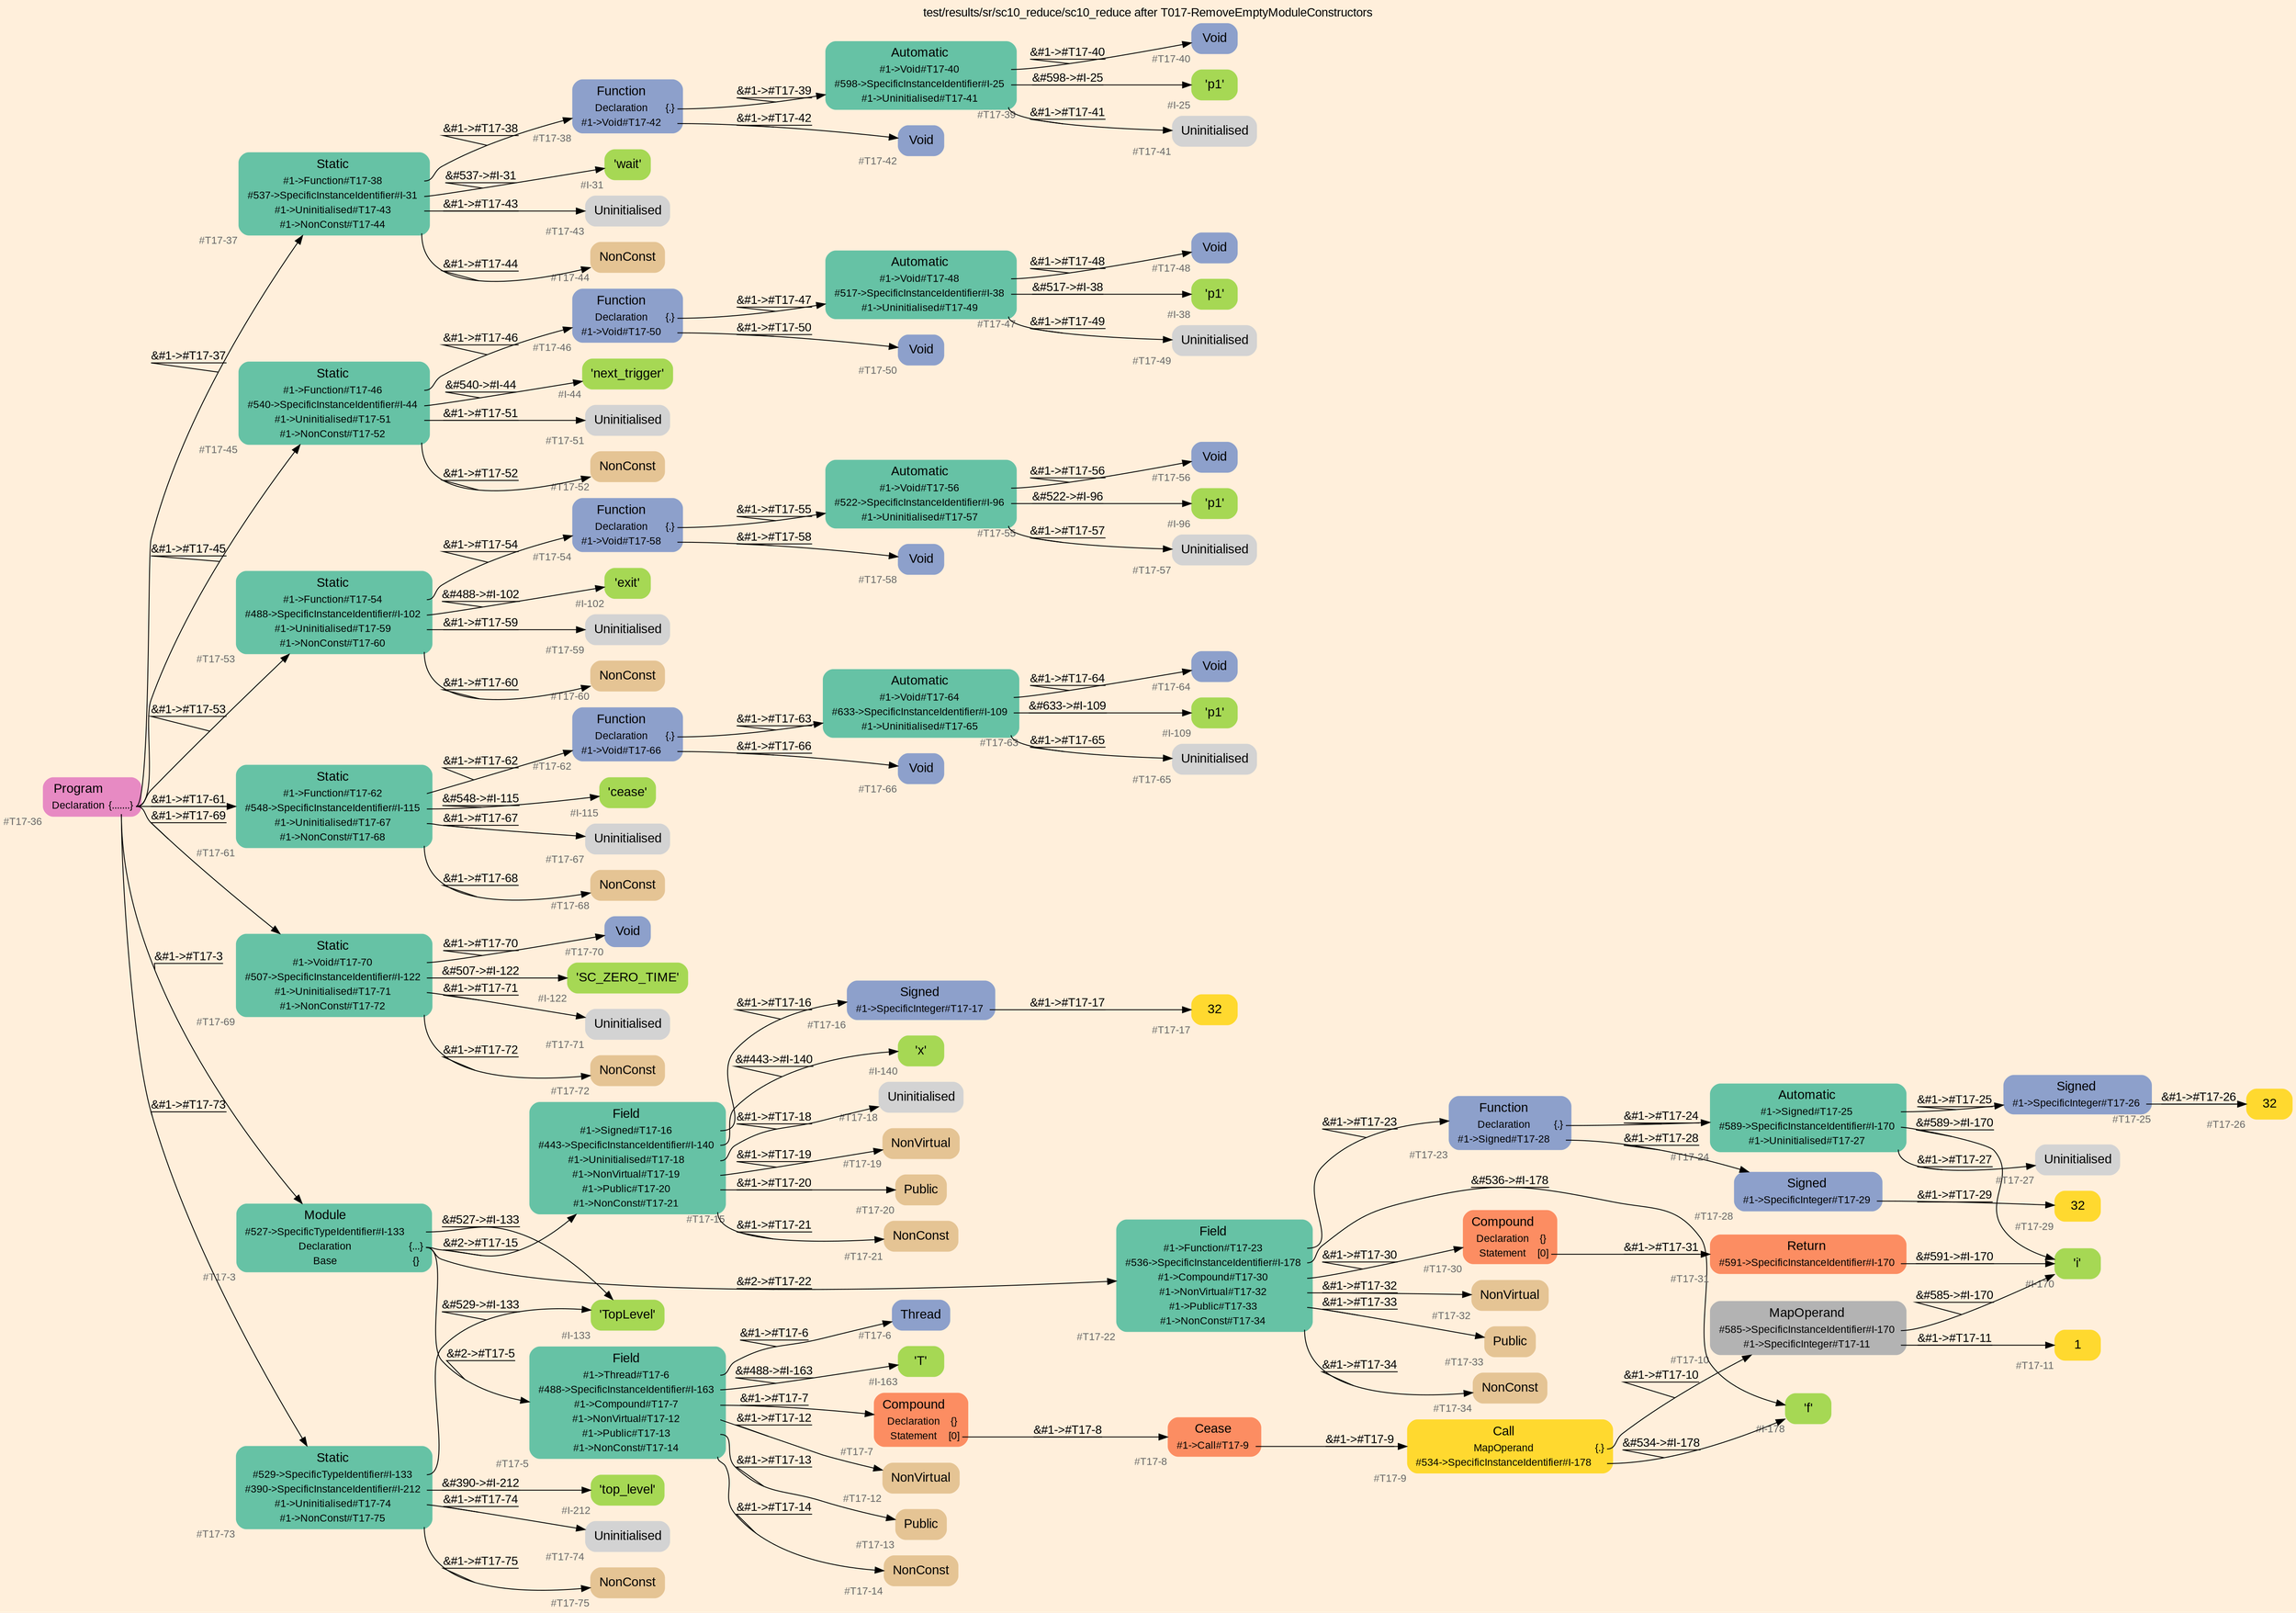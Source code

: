 digraph "test/results/sr/sc10_reduce/sc10_reduce after T017-RemoveEmptyModuleConstructors" {
label = "test/results/sr/sc10_reduce/sc10_reduce after T017-RemoveEmptyModuleConstructors"
labelloc = t
graph [
    rankdir = "LR"
    ranksep = 0.3
    bgcolor = antiquewhite1
    color = black
    fontcolor = black
    fontname = "Arial"
];
node [
    fontname = "Arial"
];
edge [
    fontname = "Arial"
];

// -------------------- node figure --------------------
// -------- block #T17-36 ----------
"#T17-36" [
    fillcolor = "/set28/4"
    xlabel = "#T17-36"
    fontsize = "12"
    fontcolor = grey40
    shape = "plaintext"
    label = <<TABLE BORDER="0" CELLBORDER="0" CELLSPACING="0">
     <TR><TD><FONT COLOR="black" POINT-SIZE="15">Program</FONT></TD></TR>
     <TR><TD><FONT COLOR="black" POINT-SIZE="12">Declaration</FONT></TD><TD PORT="port0"><FONT COLOR="black" POINT-SIZE="12">{.......}</FONT></TD></TR>
    </TABLE>>
    style = "rounded,filled"
];

// -------- block #T17-37 ----------
"#T17-37" [
    fillcolor = "/set28/1"
    xlabel = "#T17-37"
    fontsize = "12"
    fontcolor = grey40
    shape = "plaintext"
    label = <<TABLE BORDER="0" CELLBORDER="0" CELLSPACING="0">
     <TR><TD><FONT COLOR="black" POINT-SIZE="15">Static</FONT></TD></TR>
     <TR><TD><FONT COLOR="black" POINT-SIZE="12">#1-&gt;Function#T17-38</FONT></TD><TD PORT="port0"></TD></TR>
     <TR><TD><FONT COLOR="black" POINT-SIZE="12">#537-&gt;SpecificInstanceIdentifier#I-31</FONT></TD><TD PORT="port1"></TD></TR>
     <TR><TD><FONT COLOR="black" POINT-SIZE="12">#1-&gt;Uninitialised#T17-43</FONT></TD><TD PORT="port2"></TD></TR>
     <TR><TD><FONT COLOR="black" POINT-SIZE="12">#1-&gt;NonConst#T17-44</FONT></TD><TD PORT="port3"></TD></TR>
    </TABLE>>
    style = "rounded,filled"
];

// -------- block #T17-38 ----------
"#T17-38" [
    fillcolor = "/set28/3"
    xlabel = "#T17-38"
    fontsize = "12"
    fontcolor = grey40
    shape = "plaintext"
    label = <<TABLE BORDER="0" CELLBORDER="0" CELLSPACING="0">
     <TR><TD><FONT COLOR="black" POINT-SIZE="15">Function</FONT></TD></TR>
     <TR><TD><FONT COLOR="black" POINT-SIZE="12">Declaration</FONT></TD><TD PORT="port0"><FONT COLOR="black" POINT-SIZE="12">{.}</FONT></TD></TR>
     <TR><TD><FONT COLOR="black" POINT-SIZE="12">#1-&gt;Void#T17-42</FONT></TD><TD PORT="port1"></TD></TR>
    </TABLE>>
    style = "rounded,filled"
];

// -------- block #T17-39 ----------
"#T17-39" [
    fillcolor = "/set28/1"
    xlabel = "#T17-39"
    fontsize = "12"
    fontcolor = grey40
    shape = "plaintext"
    label = <<TABLE BORDER="0" CELLBORDER="0" CELLSPACING="0">
     <TR><TD><FONT COLOR="black" POINT-SIZE="15">Automatic</FONT></TD></TR>
     <TR><TD><FONT COLOR="black" POINT-SIZE="12">#1-&gt;Void#T17-40</FONT></TD><TD PORT="port0"></TD></TR>
     <TR><TD><FONT COLOR="black" POINT-SIZE="12">#598-&gt;SpecificInstanceIdentifier#I-25</FONT></TD><TD PORT="port1"></TD></TR>
     <TR><TD><FONT COLOR="black" POINT-SIZE="12">#1-&gt;Uninitialised#T17-41</FONT></TD><TD PORT="port2"></TD></TR>
    </TABLE>>
    style = "rounded,filled"
];

// -------- block #T17-40 ----------
"#T17-40" [
    fillcolor = "/set28/3"
    xlabel = "#T17-40"
    fontsize = "12"
    fontcolor = grey40
    shape = "plaintext"
    label = <<TABLE BORDER="0" CELLBORDER="0" CELLSPACING="0">
     <TR><TD><FONT COLOR="black" POINT-SIZE="15">Void</FONT></TD></TR>
    </TABLE>>
    style = "rounded,filled"
];

// -------- block #I-25 ----------
"#I-25" [
    fillcolor = "/set28/5"
    xlabel = "#I-25"
    fontsize = "12"
    fontcolor = grey40
    shape = "plaintext"
    label = <<TABLE BORDER="0" CELLBORDER="0" CELLSPACING="0">
     <TR><TD><FONT COLOR="black" POINT-SIZE="15">'p1'</FONT></TD></TR>
    </TABLE>>
    style = "rounded,filled"
];

// -------- block #T17-41 ----------
"#T17-41" [
    xlabel = "#T17-41"
    fontsize = "12"
    fontcolor = grey40
    shape = "plaintext"
    label = <<TABLE BORDER="0" CELLBORDER="0" CELLSPACING="0">
     <TR><TD><FONT COLOR="black" POINT-SIZE="15">Uninitialised</FONT></TD></TR>
    </TABLE>>
    style = "rounded,filled"
];

// -------- block #T17-42 ----------
"#T17-42" [
    fillcolor = "/set28/3"
    xlabel = "#T17-42"
    fontsize = "12"
    fontcolor = grey40
    shape = "plaintext"
    label = <<TABLE BORDER="0" CELLBORDER="0" CELLSPACING="0">
     <TR><TD><FONT COLOR="black" POINT-SIZE="15">Void</FONT></TD></TR>
    </TABLE>>
    style = "rounded,filled"
];

// -------- block #I-31 ----------
"#I-31" [
    fillcolor = "/set28/5"
    xlabel = "#I-31"
    fontsize = "12"
    fontcolor = grey40
    shape = "plaintext"
    label = <<TABLE BORDER="0" CELLBORDER="0" CELLSPACING="0">
     <TR><TD><FONT COLOR="black" POINT-SIZE="15">'wait'</FONT></TD></TR>
    </TABLE>>
    style = "rounded,filled"
];

// -------- block #T17-43 ----------
"#T17-43" [
    xlabel = "#T17-43"
    fontsize = "12"
    fontcolor = grey40
    shape = "plaintext"
    label = <<TABLE BORDER="0" CELLBORDER="0" CELLSPACING="0">
     <TR><TD><FONT COLOR="black" POINT-SIZE="15">Uninitialised</FONT></TD></TR>
    </TABLE>>
    style = "rounded,filled"
];

// -------- block #T17-44 ----------
"#T17-44" [
    fillcolor = "/set28/7"
    xlabel = "#T17-44"
    fontsize = "12"
    fontcolor = grey40
    shape = "plaintext"
    label = <<TABLE BORDER="0" CELLBORDER="0" CELLSPACING="0">
     <TR><TD><FONT COLOR="black" POINT-SIZE="15">NonConst</FONT></TD></TR>
    </TABLE>>
    style = "rounded,filled"
];

// -------- block #T17-45 ----------
"#T17-45" [
    fillcolor = "/set28/1"
    xlabel = "#T17-45"
    fontsize = "12"
    fontcolor = grey40
    shape = "plaintext"
    label = <<TABLE BORDER="0" CELLBORDER="0" CELLSPACING="0">
     <TR><TD><FONT COLOR="black" POINT-SIZE="15">Static</FONT></TD></TR>
     <TR><TD><FONT COLOR="black" POINT-SIZE="12">#1-&gt;Function#T17-46</FONT></TD><TD PORT="port0"></TD></TR>
     <TR><TD><FONT COLOR="black" POINT-SIZE="12">#540-&gt;SpecificInstanceIdentifier#I-44</FONT></TD><TD PORT="port1"></TD></TR>
     <TR><TD><FONT COLOR="black" POINT-SIZE="12">#1-&gt;Uninitialised#T17-51</FONT></TD><TD PORT="port2"></TD></TR>
     <TR><TD><FONT COLOR="black" POINT-SIZE="12">#1-&gt;NonConst#T17-52</FONT></TD><TD PORT="port3"></TD></TR>
    </TABLE>>
    style = "rounded,filled"
];

// -------- block #T17-46 ----------
"#T17-46" [
    fillcolor = "/set28/3"
    xlabel = "#T17-46"
    fontsize = "12"
    fontcolor = grey40
    shape = "plaintext"
    label = <<TABLE BORDER="0" CELLBORDER="0" CELLSPACING="0">
     <TR><TD><FONT COLOR="black" POINT-SIZE="15">Function</FONT></TD></TR>
     <TR><TD><FONT COLOR="black" POINT-SIZE="12">Declaration</FONT></TD><TD PORT="port0"><FONT COLOR="black" POINT-SIZE="12">{.}</FONT></TD></TR>
     <TR><TD><FONT COLOR="black" POINT-SIZE="12">#1-&gt;Void#T17-50</FONT></TD><TD PORT="port1"></TD></TR>
    </TABLE>>
    style = "rounded,filled"
];

// -------- block #T17-47 ----------
"#T17-47" [
    fillcolor = "/set28/1"
    xlabel = "#T17-47"
    fontsize = "12"
    fontcolor = grey40
    shape = "plaintext"
    label = <<TABLE BORDER="0" CELLBORDER="0" CELLSPACING="0">
     <TR><TD><FONT COLOR="black" POINT-SIZE="15">Automatic</FONT></TD></TR>
     <TR><TD><FONT COLOR="black" POINT-SIZE="12">#1-&gt;Void#T17-48</FONT></TD><TD PORT="port0"></TD></TR>
     <TR><TD><FONT COLOR="black" POINT-SIZE="12">#517-&gt;SpecificInstanceIdentifier#I-38</FONT></TD><TD PORT="port1"></TD></TR>
     <TR><TD><FONT COLOR="black" POINT-SIZE="12">#1-&gt;Uninitialised#T17-49</FONT></TD><TD PORT="port2"></TD></TR>
    </TABLE>>
    style = "rounded,filled"
];

// -------- block #T17-48 ----------
"#T17-48" [
    fillcolor = "/set28/3"
    xlabel = "#T17-48"
    fontsize = "12"
    fontcolor = grey40
    shape = "plaintext"
    label = <<TABLE BORDER="0" CELLBORDER="0" CELLSPACING="0">
     <TR><TD><FONT COLOR="black" POINT-SIZE="15">Void</FONT></TD></TR>
    </TABLE>>
    style = "rounded,filled"
];

// -------- block #I-38 ----------
"#I-38" [
    fillcolor = "/set28/5"
    xlabel = "#I-38"
    fontsize = "12"
    fontcolor = grey40
    shape = "plaintext"
    label = <<TABLE BORDER="0" CELLBORDER="0" CELLSPACING="0">
     <TR><TD><FONT COLOR="black" POINT-SIZE="15">'p1'</FONT></TD></TR>
    </TABLE>>
    style = "rounded,filled"
];

// -------- block #T17-49 ----------
"#T17-49" [
    xlabel = "#T17-49"
    fontsize = "12"
    fontcolor = grey40
    shape = "plaintext"
    label = <<TABLE BORDER="0" CELLBORDER="0" CELLSPACING="0">
     <TR><TD><FONT COLOR="black" POINT-SIZE="15">Uninitialised</FONT></TD></TR>
    </TABLE>>
    style = "rounded,filled"
];

// -------- block #T17-50 ----------
"#T17-50" [
    fillcolor = "/set28/3"
    xlabel = "#T17-50"
    fontsize = "12"
    fontcolor = grey40
    shape = "plaintext"
    label = <<TABLE BORDER="0" CELLBORDER="0" CELLSPACING="0">
     <TR><TD><FONT COLOR="black" POINT-SIZE="15">Void</FONT></TD></TR>
    </TABLE>>
    style = "rounded,filled"
];

// -------- block #I-44 ----------
"#I-44" [
    fillcolor = "/set28/5"
    xlabel = "#I-44"
    fontsize = "12"
    fontcolor = grey40
    shape = "plaintext"
    label = <<TABLE BORDER="0" CELLBORDER="0" CELLSPACING="0">
     <TR><TD><FONT COLOR="black" POINT-SIZE="15">'next_trigger'</FONT></TD></TR>
    </TABLE>>
    style = "rounded,filled"
];

// -------- block #T17-51 ----------
"#T17-51" [
    xlabel = "#T17-51"
    fontsize = "12"
    fontcolor = grey40
    shape = "plaintext"
    label = <<TABLE BORDER="0" CELLBORDER="0" CELLSPACING="0">
     <TR><TD><FONT COLOR="black" POINT-SIZE="15">Uninitialised</FONT></TD></TR>
    </TABLE>>
    style = "rounded,filled"
];

// -------- block #T17-52 ----------
"#T17-52" [
    fillcolor = "/set28/7"
    xlabel = "#T17-52"
    fontsize = "12"
    fontcolor = grey40
    shape = "plaintext"
    label = <<TABLE BORDER="0" CELLBORDER="0" CELLSPACING="0">
     <TR><TD><FONT COLOR="black" POINT-SIZE="15">NonConst</FONT></TD></TR>
    </TABLE>>
    style = "rounded,filled"
];

// -------- block #T17-53 ----------
"#T17-53" [
    fillcolor = "/set28/1"
    xlabel = "#T17-53"
    fontsize = "12"
    fontcolor = grey40
    shape = "plaintext"
    label = <<TABLE BORDER="0" CELLBORDER="0" CELLSPACING="0">
     <TR><TD><FONT COLOR="black" POINT-SIZE="15">Static</FONT></TD></TR>
     <TR><TD><FONT COLOR="black" POINT-SIZE="12">#1-&gt;Function#T17-54</FONT></TD><TD PORT="port0"></TD></TR>
     <TR><TD><FONT COLOR="black" POINT-SIZE="12">#488-&gt;SpecificInstanceIdentifier#I-102</FONT></TD><TD PORT="port1"></TD></TR>
     <TR><TD><FONT COLOR="black" POINT-SIZE="12">#1-&gt;Uninitialised#T17-59</FONT></TD><TD PORT="port2"></TD></TR>
     <TR><TD><FONT COLOR="black" POINT-SIZE="12">#1-&gt;NonConst#T17-60</FONT></TD><TD PORT="port3"></TD></TR>
    </TABLE>>
    style = "rounded,filled"
];

// -------- block #T17-54 ----------
"#T17-54" [
    fillcolor = "/set28/3"
    xlabel = "#T17-54"
    fontsize = "12"
    fontcolor = grey40
    shape = "plaintext"
    label = <<TABLE BORDER="0" CELLBORDER="0" CELLSPACING="0">
     <TR><TD><FONT COLOR="black" POINT-SIZE="15">Function</FONT></TD></TR>
     <TR><TD><FONT COLOR="black" POINT-SIZE="12">Declaration</FONT></TD><TD PORT="port0"><FONT COLOR="black" POINT-SIZE="12">{.}</FONT></TD></TR>
     <TR><TD><FONT COLOR="black" POINT-SIZE="12">#1-&gt;Void#T17-58</FONT></TD><TD PORT="port1"></TD></TR>
    </TABLE>>
    style = "rounded,filled"
];

// -------- block #T17-55 ----------
"#T17-55" [
    fillcolor = "/set28/1"
    xlabel = "#T17-55"
    fontsize = "12"
    fontcolor = grey40
    shape = "plaintext"
    label = <<TABLE BORDER="0" CELLBORDER="0" CELLSPACING="0">
     <TR><TD><FONT COLOR="black" POINT-SIZE="15">Automatic</FONT></TD></TR>
     <TR><TD><FONT COLOR="black" POINT-SIZE="12">#1-&gt;Void#T17-56</FONT></TD><TD PORT="port0"></TD></TR>
     <TR><TD><FONT COLOR="black" POINT-SIZE="12">#522-&gt;SpecificInstanceIdentifier#I-96</FONT></TD><TD PORT="port1"></TD></TR>
     <TR><TD><FONT COLOR="black" POINT-SIZE="12">#1-&gt;Uninitialised#T17-57</FONT></TD><TD PORT="port2"></TD></TR>
    </TABLE>>
    style = "rounded,filled"
];

// -------- block #T17-56 ----------
"#T17-56" [
    fillcolor = "/set28/3"
    xlabel = "#T17-56"
    fontsize = "12"
    fontcolor = grey40
    shape = "plaintext"
    label = <<TABLE BORDER="0" CELLBORDER="0" CELLSPACING="0">
     <TR><TD><FONT COLOR="black" POINT-SIZE="15">Void</FONT></TD></TR>
    </TABLE>>
    style = "rounded,filled"
];

// -------- block #I-96 ----------
"#I-96" [
    fillcolor = "/set28/5"
    xlabel = "#I-96"
    fontsize = "12"
    fontcolor = grey40
    shape = "plaintext"
    label = <<TABLE BORDER="0" CELLBORDER="0" CELLSPACING="0">
     <TR><TD><FONT COLOR="black" POINT-SIZE="15">'p1'</FONT></TD></TR>
    </TABLE>>
    style = "rounded,filled"
];

// -------- block #T17-57 ----------
"#T17-57" [
    xlabel = "#T17-57"
    fontsize = "12"
    fontcolor = grey40
    shape = "plaintext"
    label = <<TABLE BORDER="0" CELLBORDER="0" CELLSPACING="0">
     <TR><TD><FONT COLOR="black" POINT-SIZE="15">Uninitialised</FONT></TD></TR>
    </TABLE>>
    style = "rounded,filled"
];

// -------- block #T17-58 ----------
"#T17-58" [
    fillcolor = "/set28/3"
    xlabel = "#T17-58"
    fontsize = "12"
    fontcolor = grey40
    shape = "plaintext"
    label = <<TABLE BORDER="0" CELLBORDER="0" CELLSPACING="0">
     <TR><TD><FONT COLOR="black" POINT-SIZE="15">Void</FONT></TD></TR>
    </TABLE>>
    style = "rounded,filled"
];

// -------- block #I-102 ----------
"#I-102" [
    fillcolor = "/set28/5"
    xlabel = "#I-102"
    fontsize = "12"
    fontcolor = grey40
    shape = "plaintext"
    label = <<TABLE BORDER="0" CELLBORDER="0" CELLSPACING="0">
     <TR><TD><FONT COLOR="black" POINT-SIZE="15">'exit'</FONT></TD></TR>
    </TABLE>>
    style = "rounded,filled"
];

// -------- block #T17-59 ----------
"#T17-59" [
    xlabel = "#T17-59"
    fontsize = "12"
    fontcolor = grey40
    shape = "plaintext"
    label = <<TABLE BORDER="0" CELLBORDER="0" CELLSPACING="0">
     <TR><TD><FONT COLOR="black" POINT-SIZE="15">Uninitialised</FONT></TD></TR>
    </TABLE>>
    style = "rounded,filled"
];

// -------- block #T17-60 ----------
"#T17-60" [
    fillcolor = "/set28/7"
    xlabel = "#T17-60"
    fontsize = "12"
    fontcolor = grey40
    shape = "plaintext"
    label = <<TABLE BORDER="0" CELLBORDER="0" CELLSPACING="0">
     <TR><TD><FONT COLOR="black" POINT-SIZE="15">NonConst</FONT></TD></TR>
    </TABLE>>
    style = "rounded,filled"
];

// -------- block #T17-61 ----------
"#T17-61" [
    fillcolor = "/set28/1"
    xlabel = "#T17-61"
    fontsize = "12"
    fontcolor = grey40
    shape = "plaintext"
    label = <<TABLE BORDER="0" CELLBORDER="0" CELLSPACING="0">
     <TR><TD><FONT COLOR="black" POINT-SIZE="15">Static</FONT></TD></TR>
     <TR><TD><FONT COLOR="black" POINT-SIZE="12">#1-&gt;Function#T17-62</FONT></TD><TD PORT="port0"></TD></TR>
     <TR><TD><FONT COLOR="black" POINT-SIZE="12">#548-&gt;SpecificInstanceIdentifier#I-115</FONT></TD><TD PORT="port1"></TD></TR>
     <TR><TD><FONT COLOR="black" POINT-SIZE="12">#1-&gt;Uninitialised#T17-67</FONT></TD><TD PORT="port2"></TD></TR>
     <TR><TD><FONT COLOR="black" POINT-SIZE="12">#1-&gt;NonConst#T17-68</FONT></TD><TD PORT="port3"></TD></TR>
    </TABLE>>
    style = "rounded,filled"
];

// -------- block #T17-62 ----------
"#T17-62" [
    fillcolor = "/set28/3"
    xlabel = "#T17-62"
    fontsize = "12"
    fontcolor = grey40
    shape = "plaintext"
    label = <<TABLE BORDER="0" CELLBORDER="0" CELLSPACING="0">
     <TR><TD><FONT COLOR="black" POINT-SIZE="15">Function</FONT></TD></TR>
     <TR><TD><FONT COLOR="black" POINT-SIZE="12">Declaration</FONT></TD><TD PORT="port0"><FONT COLOR="black" POINT-SIZE="12">{.}</FONT></TD></TR>
     <TR><TD><FONT COLOR="black" POINT-SIZE="12">#1-&gt;Void#T17-66</FONT></TD><TD PORT="port1"></TD></TR>
    </TABLE>>
    style = "rounded,filled"
];

// -------- block #T17-63 ----------
"#T17-63" [
    fillcolor = "/set28/1"
    xlabel = "#T17-63"
    fontsize = "12"
    fontcolor = grey40
    shape = "plaintext"
    label = <<TABLE BORDER="0" CELLBORDER="0" CELLSPACING="0">
     <TR><TD><FONT COLOR="black" POINT-SIZE="15">Automatic</FONT></TD></TR>
     <TR><TD><FONT COLOR="black" POINT-SIZE="12">#1-&gt;Void#T17-64</FONT></TD><TD PORT="port0"></TD></TR>
     <TR><TD><FONT COLOR="black" POINT-SIZE="12">#633-&gt;SpecificInstanceIdentifier#I-109</FONT></TD><TD PORT="port1"></TD></TR>
     <TR><TD><FONT COLOR="black" POINT-SIZE="12">#1-&gt;Uninitialised#T17-65</FONT></TD><TD PORT="port2"></TD></TR>
    </TABLE>>
    style = "rounded,filled"
];

// -------- block #T17-64 ----------
"#T17-64" [
    fillcolor = "/set28/3"
    xlabel = "#T17-64"
    fontsize = "12"
    fontcolor = grey40
    shape = "plaintext"
    label = <<TABLE BORDER="0" CELLBORDER="0" CELLSPACING="0">
     <TR><TD><FONT COLOR="black" POINT-SIZE="15">Void</FONT></TD></TR>
    </TABLE>>
    style = "rounded,filled"
];

// -------- block #I-109 ----------
"#I-109" [
    fillcolor = "/set28/5"
    xlabel = "#I-109"
    fontsize = "12"
    fontcolor = grey40
    shape = "plaintext"
    label = <<TABLE BORDER="0" CELLBORDER="0" CELLSPACING="0">
     <TR><TD><FONT COLOR="black" POINT-SIZE="15">'p1'</FONT></TD></TR>
    </TABLE>>
    style = "rounded,filled"
];

// -------- block #T17-65 ----------
"#T17-65" [
    xlabel = "#T17-65"
    fontsize = "12"
    fontcolor = grey40
    shape = "plaintext"
    label = <<TABLE BORDER="0" CELLBORDER="0" CELLSPACING="0">
     <TR><TD><FONT COLOR="black" POINT-SIZE="15">Uninitialised</FONT></TD></TR>
    </TABLE>>
    style = "rounded,filled"
];

// -------- block #T17-66 ----------
"#T17-66" [
    fillcolor = "/set28/3"
    xlabel = "#T17-66"
    fontsize = "12"
    fontcolor = grey40
    shape = "plaintext"
    label = <<TABLE BORDER="0" CELLBORDER="0" CELLSPACING="0">
     <TR><TD><FONT COLOR="black" POINT-SIZE="15">Void</FONT></TD></TR>
    </TABLE>>
    style = "rounded,filled"
];

// -------- block #I-115 ----------
"#I-115" [
    fillcolor = "/set28/5"
    xlabel = "#I-115"
    fontsize = "12"
    fontcolor = grey40
    shape = "plaintext"
    label = <<TABLE BORDER="0" CELLBORDER="0" CELLSPACING="0">
     <TR><TD><FONT COLOR="black" POINT-SIZE="15">'cease'</FONT></TD></TR>
    </TABLE>>
    style = "rounded,filled"
];

// -------- block #T17-67 ----------
"#T17-67" [
    xlabel = "#T17-67"
    fontsize = "12"
    fontcolor = grey40
    shape = "plaintext"
    label = <<TABLE BORDER="0" CELLBORDER="0" CELLSPACING="0">
     <TR><TD><FONT COLOR="black" POINT-SIZE="15">Uninitialised</FONT></TD></TR>
    </TABLE>>
    style = "rounded,filled"
];

// -------- block #T17-68 ----------
"#T17-68" [
    fillcolor = "/set28/7"
    xlabel = "#T17-68"
    fontsize = "12"
    fontcolor = grey40
    shape = "plaintext"
    label = <<TABLE BORDER="0" CELLBORDER="0" CELLSPACING="0">
     <TR><TD><FONT COLOR="black" POINT-SIZE="15">NonConst</FONT></TD></TR>
    </TABLE>>
    style = "rounded,filled"
];

// -------- block #T17-69 ----------
"#T17-69" [
    fillcolor = "/set28/1"
    xlabel = "#T17-69"
    fontsize = "12"
    fontcolor = grey40
    shape = "plaintext"
    label = <<TABLE BORDER="0" CELLBORDER="0" CELLSPACING="0">
     <TR><TD><FONT COLOR="black" POINT-SIZE="15">Static</FONT></TD></TR>
     <TR><TD><FONT COLOR="black" POINT-SIZE="12">#1-&gt;Void#T17-70</FONT></TD><TD PORT="port0"></TD></TR>
     <TR><TD><FONT COLOR="black" POINT-SIZE="12">#507-&gt;SpecificInstanceIdentifier#I-122</FONT></TD><TD PORT="port1"></TD></TR>
     <TR><TD><FONT COLOR="black" POINT-SIZE="12">#1-&gt;Uninitialised#T17-71</FONT></TD><TD PORT="port2"></TD></TR>
     <TR><TD><FONT COLOR="black" POINT-SIZE="12">#1-&gt;NonConst#T17-72</FONT></TD><TD PORT="port3"></TD></TR>
    </TABLE>>
    style = "rounded,filled"
];

// -------- block #T17-70 ----------
"#T17-70" [
    fillcolor = "/set28/3"
    xlabel = "#T17-70"
    fontsize = "12"
    fontcolor = grey40
    shape = "plaintext"
    label = <<TABLE BORDER="0" CELLBORDER="0" CELLSPACING="0">
     <TR><TD><FONT COLOR="black" POINT-SIZE="15">Void</FONT></TD></TR>
    </TABLE>>
    style = "rounded,filled"
];

// -------- block #I-122 ----------
"#I-122" [
    fillcolor = "/set28/5"
    xlabel = "#I-122"
    fontsize = "12"
    fontcolor = grey40
    shape = "plaintext"
    label = <<TABLE BORDER="0" CELLBORDER="0" CELLSPACING="0">
     <TR><TD><FONT COLOR="black" POINT-SIZE="15">'SC_ZERO_TIME'</FONT></TD></TR>
    </TABLE>>
    style = "rounded,filled"
];

// -------- block #T17-71 ----------
"#T17-71" [
    xlabel = "#T17-71"
    fontsize = "12"
    fontcolor = grey40
    shape = "plaintext"
    label = <<TABLE BORDER="0" CELLBORDER="0" CELLSPACING="0">
     <TR><TD><FONT COLOR="black" POINT-SIZE="15">Uninitialised</FONT></TD></TR>
    </TABLE>>
    style = "rounded,filled"
];

// -------- block #T17-72 ----------
"#T17-72" [
    fillcolor = "/set28/7"
    xlabel = "#T17-72"
    fontsize = "12"
    fontcolor = grey40
    shape = "plaintext"
    label = <<TABLE BORDER="0" CELLBORDER="0" CELLSPACING="0">
     <TR><TD><FONT COLOR="black" POINT-SIZE="15">NonConst</FONT></TD></TR>
    </TABLE>>
    style = "rounded,filled"
];

// -------- block #T17-3 ----------
"#T17-3" [
    fillcolor = "/set28/1"
    xlabel = "#T17-3"
    fontsize = "12"
    fontcolor = grey40
    shape = "plaintext"
    label = <<TABLE BORDER="0" CELLBORDER="0" CELLSPACING="0">
     <TR><TD><FONT COLOR="black" POINT-SIZE="15">Module</FONT></TD></TR>
     <TR><TD><FONT COLOR="black" POINT-SIZE="12">#527-&gt;SpecificTypeIdentifier#I-133</FONT></TD><TD PORT="port0"></TD></TR>
     <TR><TD><FONT COLOR="black" POINT-SIZE="12">Declaration</FONT></TD><TD PORT="port1"><FONT COLOR="black" POINT-SIZE="12">{...}</FONT></TD></TR>
     <TR><TD><FONT COLOR="black" POINT-SIZE="12">Base</FONT></TD><TD PORT="port2"><FONT COLOR="black" POINT-SIZE="12">{}</FONT></TD></TR>
    </TABLE>>
    style = "rounded,filled"
];

// -------- block #I-133 ----------
"#I-133" [
    fillcolor = "/set28/5"
    xlabel = "#I-133"
    fontsize = "12"
    fontcolor = grey40
    shape = "plaintext"
    label = <<TABLE BORDER="0" CELLBORDER="0" CELLSPACING="0">
     <TR><TD><FONT COLOR="black" POINT-SIZE="15">'TopLevel'</FONT></TD></TR>
    </TABLE>>
    style = "rounded,filled"
];

// -------- block #T17-5 ----------
"#T17-5" [
    fillcolor = "/set28/1"
    xlabel = "#T17-5"
    fontsize = "12"
    fontcolor = grey40
    shape = "plaintext"
    label = <<TABLE BORDER="0" CELLBORDER="0" CELLSPACING="0">
     <TR><TD><FONT COLOR="black" POINT-SIZE="15">Field</FONT></TD></TR>
     <TR><TD><FONT COLOR="black" POINT-SIZE="12">#1-&gt;Thread#T17-6</FONT></TD><TD PORT="port0"></TD></TR>
     <TR><TD><FONT COLOR="black" POINT-SIZE="12">#488-&gt;SpecificInstanceIdentifier#I-163</FONT></TD><TD PORT="port1"></TD></TR>
     <TR><TD><FONT COLOR="black" POINT-SIZE="12">#1-&gt;Compound#T17-7</FONT></TD><TD PORT="port2"></TD></TR>
     <TR><TD><FONT COLOR="black" POINT-SIZE="12">#1-&gt;NonVirtual#T17-12</FONT></TD><TD PORT="port3"></TD></TR>
     <TR><TD><FONT COLOR="black" POINT-SIZE="12">#1-&gt;Public#T17-13</FONT></TD><TD PORT="port4"></TD></TR>
     <TR><TD><FONT COLOR="black" POINT-SIZE="12">#1-&gt;NonConst#T17-14</FONT></TD><TD PORT="port5"></TD></TR>
    </TABLE>>
    style = "rounded,filled"
];

// -------- block #T17-6 ----------
"#T17-6" [
    fillcolor = "/set28/3"
    xlabel = "#T17-6"
    fontsize = "12"
    fontcolor = grey40
    shape = "plaintext"
    label = <<TABLE BORDER="0" CELLBORDER="0" CELLSPACING="0">
     <TR><TD><FONT COLOR="black" POINT-SIZE="15">Thread</FONT></TD></TR>
    </TABLE>>
    style = "rounded,filled"
];

// -------- block #I-163 ----------
"#I-163" [
    fillcolor = "/set28/5"
    xlabel = "#I-163"
    fontsize = "12"
    fontcolor = grey40
    shape = "plaintext"
    label = <<TABLE BORDER="0" CELLBORDER="0" CELLSPACING="0">
     <TR><TD><FONT COLOR="black" POINT-SIZE="15">'T'</FONT></TD></TR>
    </TABLE>>
    style = "rounded,filled"
];

// -------- block #T17-7 ----------
"#T17-7" [
    fillcolor = "/set28/2"
    xlabel = "#T17-7"
    fontsize = "12"
    fontcolor = grey40
    shape = "plaintext"
    label = <<TABLE BORDER="0" CELLBORDER="0" CELLSPACING="0">
     <TR><TD><FONT COLOR="black" POINT-SIZE="15">Compound</FONT></TD></TR>
     <TR><TD><FONT COLOR="black" POINT-SIZE="12">Declaration</FONT></TD><TD PORT="port0"><FONT COLOR="black" POINT-SIZE="12">{}</FONT></TD></TR>
     <TR><TD><FONT COLOR="black" POINT-SIZE="12">Statement</FONT></TD><TD PORT="port1"><FONT COLOR="black" POINT-SIZE="12">[0]</FONT></TD></TR>
    </TABLE>>
    style = "rounded,filled"
];

// -------- block #T17-8 ----------
"#T17-8" [
    fillcolor = "/set28/2"
    xlabel = "#T17-8"
    fontsize = "12"
    fontcolor = grey40
    shape = "plaintext"
    label = <<TABLE BORDER="0" CELLBORDER="0" CELLSPACING="0">
     <TR><TD><FONT COLOR="black" POINT-SIZE="15">Cease</FONT></TD></TR>
     <TR><TD><FONT COLOR="black" POINT-SIZE="12">#1-&gt;Call#T17-9</FONT></TD><TD PORT="port0"></TD></TR>
    </TABLE>>
    style = "rounded,filled"
];

// -------- block #T17-9 ----------
"#T17-9" [
    fillcolor = "/set28/6"
    xlabel = "#T17-9"
    fontsize = "12"
    fontcolor = grey40
    shape = "plaintext"
    label = <<TABLE BORDER="0" CELLBORDER="0" CELLSPACING="0">
     <TR><TD><FONT COLOR="black" POINT-SIZE="15">Call</FONT></TD></TR>
     <TR><TD><FONT COLOR="black" POINT-SIZE="12">MapOperand</FONT></TD><TD PORT="port0"><FONT COLOR="black" POINT-SIZE="12">{.}</FONT></TD></TR>
     <TR><TD><FONT COLOR="black" POINT-SIZE="12">#534-&gt;SpecificInstanceIdentifier#I-178</FONT></TD><TD PORT="port1"></TD></TR>
    </TABLE>>
    style = "rounded,filled"
];

// -------- block #T17-10 ----------
"#T17-10" [
    fillcolor = "/set28/8"
    xlabel = "#T17-10"
    fontsize = "12"
    fontcolor = grey40
    shape = "plaintext"
    label = <<TABLE BORDER="0" CELLBORDER="0" CELLSPACING="0">
     <TR><TD><FONT COLOR="black" POINT-SIZE="15">MapOperand</FONT></TD></TR>
     <TR><TD><FONT COLOR="black" POINT-SIZE="12">#585-&gt;SpecificInstanceIdentifier#I-170</FONT></TD><TD PORT="port0"></TD></TR>
     <TR><TD><FONT COLOR="black" POINT-SIZE="12">#1-&gt;SpecificInteger#T17-11</FONT></TD><TD PORT="port1"></TD></TR>
    </TABLE>>
    style = "rounded,filled"
];

// -------- block #I-170 ----------
"#I-170" [
    fillcolor = "/set28/5"
    xlabel = "#I-170"
    fontsize = "12"
    fontcolor = grey40
    shape = "plaintext"
    label = <<TABLE BORDER="0" CELLBORDER="0" CELLSPACING="0">
     <TR><TD><FONT COLOR="black" POINT-SIZE="15">'i'</FONT></TD></TR>
    </TABLE>>
    style = "rounded,filled"
];

// -------- block #T17-11 ----------
"#T17-11" [
    fillcolor = "/set28/6"
    xlabel = "#T17-11"
    fontsize = "12"
    fontcolor = grey40
    shape = "plaintext"
    label = <<TABLE BORDER="0" CELLBORDER="0" CELLSPACING="0">
     <TR><TD><FONT COLOR="black" POINT-SIZE="15">1</FONT></TD></TR>
    </TABLE>>
    style = "rounded,filled"
];

// -------- block #I-178 ----------
"#I-178" [
    fillcolor = "/set28/5"
    xlabel = "#I-178"
    fontsize = "12"
    fontcolor = grey40
    shape = "plaintext"
    label = <<TABLE BORDER="0" CELLBORDER="0" CELLSPACING="0">
     <TR><TD><FONT COLOR="black" POINT-SIZE="15">'f'</FONT></TD></TR>
    </TABLE>>
    style = "rounded,filled"
];

// -------- block #T17-12 ----------
"#T17-12" [
    fillcolor = "/set28/7"
    xlabel = "#T17-12"
    fontsize = "12"
    fontcolor = grey40
    shape = "plaintext"
    label = <<TABLE BORDER="0" CELLBORDER="0" CELLSPACING="0">
     <TR><TD><FONT COLOR="black" POINT-SIZE="15">NonVirtual</FONT></TD></TR>
    </TABLE>>
    style = "rounded,filled"
];

// -------- block #T17-13 ----------
"#T17-13" [
    fillcolor = "/set28/7"
    xlabel = "#T17-13"
    fontsize = "12"
    fontcolor = grey40
    shape = "plaintext"
    label = <<TABLE BORDER="0" CELLBORDER="0" CELLSPACING="0">
     <TR><TD><FONT COLOR="black" POINT-SIZE="15">Public</FONT></TD></TR>
    </TABLE>>
    style = "rounded,filled"
];

// -------- block #T17-14 ----------
"#T17-14" [
    fillcolor = "/set28/7"
    xlabel = "#T17-14"
    fontsize = "12"
    fontcolor = grey40
    shape = "plaintext"
    label = <<TABLE BORDER="0" CELLBORDER="0" CELLSPACING="0">
     <TR><TD><FONT COLOR="black" POINT-SIZE="15">NonConst</FONT></TD></TR>
    </TABLE>>
    style = "rounded,filled"
];

// -------- block #T17-15 ----------
"#T17-15" [
    fillcolor = "/set28/1"
    xlabel = "#T17-15"
    fontsize = "12"
    fontcolor = grey40
    shape = "plaintext"
    label = <<TABLE BORDER="0" CELLBORDER="0" CELLSPACING="0">
     <TR><TD><FONT COLOR="black" POINT-SIZE="15">Field</FONT></TD></TR>
     <TR><TD><FONT COLOR="black" POINT-SIZE="12">#1-&gt;Signed#T17-16</FONT></TD><TD PORT="port0"></TD></TR>
     <TR><TD><FONT COLOR="black" POINT-SIZE="12">#443-&gt;SpecificInstanceIdentifier#I-140</FONT></TD><TD PORT="port1"></TD></TR>
     <TR><TD><FONT COLOR="black" POINT-SIZE="12">#1-&gt;Uninitialised#T17-18</FONT></TD><TD PORT="port2"></TD></TR>
     <TR><TD><FONT COLOR="black" POINT-SIZE="12">#1-&gt;NonVirtual#T17-19</FONT></TD><TD PORT="port3"></TD></TR>
     <TR><TD><FONT COLOR="black" POINT-SIZE="12">#1-&gt;Public#T17-20</FONT></TD><TD PORT="port4"></TD></TR>
     <TR><TD><FONT COLOR="black" POINT-SIZE="12">#1-&gt;NonConst#T17-21</FONT></TD><TD PORT="port5"></TD></TR>
    </TABLE>>
    style = "rounded,filled"
];

// -------- block #T17-16 ----------
"#T17-16" [
    fillcolor = "/set28/3"
    xlabel = "#T17-16"
    fontsize = "12"
    fontcolor = grey40
    shape = "plaintext"
    label = <<TABLE BORDER="0" CELLBORDER="0" CELLSPACING="0">
     <TR><TD><FONT COLOR="black" POINT-SIZE="15">Signed</FONT></TD></TR>
     <TR><TD><FONT COLOR="black" POINT-SIZE="12">#1-&gt;SpecificInteger#T17-17</FONT></TD><TD PORT="port0"></TD></TR>
    </TABLE>>
    style = "rounded,filled"
];

// -------- block #T17-17 ----------
"#T17-17" [
    fillcolor = "/set28/6"
    xlabel = "#T17-17"
    fontsize = "12"
    fontcolor = grey40
    shape = "plaintext"
    label = <<TABLE BORDER="0" CELLBORDER="0" CELLSPACING="0">
     <TR><TD><FONT COLOR="black" POINT-SIZE="15">32</FONT></TD></TR>
    </TABLE>>
    style = "rounded,filled"
];

// -------- block #I-140 ----------
"#I-140" [
    fillcolor = "/set28/5"
    xlabel = "#I-140"
    fontsize = "12"
    fontcolor = grey40
    shape = "plaintext"
    label = <<TABLE BORDER="0" CELLBORDER="0" CELLSPACING="0">
     <TR><TD><FONT COLOR="black" POINT-SIZE="15">'x'</FONT></TD></TR>
    </TABLE>>
    style = "rounded,filled"
];

// -------- block #T17-18 ----------
"#T17-18" [
    xlabel = "#T17-18"
    fontsize = "12"
    fontcolor = grey40
    shape = "plaintext"
    label = <<TABLE BORDER="0" CELLBORDER="0" CELLSPACING="0">
     <TR><TD><FONT COLOR="black" POINT-SIZE="15">Uninitialised</FONT></TD></TR>
    </TABLE>>
    style = "rounded,filled"
];

// -------- block #T17-19 ----------
"#T17-19" [
    fillcolor = "/set28/7"
    xlabel = "#T17-19"
    fontsize = "12"
    fontcolor = grey40
    shape = "plaintext"
    label = <<TABLE BORDER="0" CELLBORDER="0" CELLSPACING="0">
     <TR><TD><FONT COLOR="black" POINT-SIZE="15">NonVirtual</FONT></TD></TR>
    </TABLE>>
    style = "rounded,filled"
];

// -------- block #T17-20 ----------
"#T17-20" [
    fillcolor = "/set28/7"
    xlabel = "#T17-20"
    fontsize = "12"
    fontcolor = grey40
    shape = "plaintext"
    label = <<TABLE BORDER="0" CELLBORDER="0" CELLSPACING="0">
     <TR><TD><FONT COLOR="black" POINT-SIZE="15">Public</FONT></TD></TR>
    </TABLE>>
    style = "rounded,filled"
];

// -------- block #T17-21 ----------
"#T17-21" [
    fillcolor = "/set28/7"
    xlabel = "#T17-21"
    fontsize = "12"
    fontcolor = grey40
    shape = "plaintext"
    label = <<TABLE BORDER="0" CELLBORDER="0" CELLSPACING="0">
     <TR><TD><FONT COLOR="black" POINT-SIZE="15">NonConst</FONT></TD></TR>
    </TABLE>>
    style = "rounded,filled"
];

// -------- block #T17-22 ----------
"#T17-22" [
    fillcolor = "/set28/1"
    xlabel = "#T17-22"
    fontsize = "12"
    fontcolor = grey40
    shape = "plaintext"
    label = <<TABLE BORDER="0" CELLBORDER="0" CELLSPACING="0">
     <TR><TD><FONT COLOR="black" POINT-SIZE="15">Field</FONT></TD></TR>
     <TR><TD><FONT COLOR="black" POINT-SIZE="12">#1-&gt;Function#T17-23</FONT></TD><TD PORT="port0"></TD></TR>
     <TR><TD><FONT COLOR="black" POINT-SIZE="12">#536-&gt;SpecificInstanceIdentifier#I-178</FONT></TD><TD PORT="port1"></TD></TR>
     <TR><TD><FONT COLOR="black" POINT-SIZE="12">#1-&gt;Compound#T17-30</FONT></TD><TD PORT="port2"></TD></TR>
     <TR><TD><FONT COLOR="black" POINT-SIZE="12">#1-&gt;NonVirtual#T17-32</FONT></TD><TD PORT="port3"></TD></TR>
     <TR><TD><FONT COLOR="black" POINT-SIZE="12">#1-&gt;Public#T17-33</FONT></TD><TD PORT="port4"></TD></TR>
     <TR><TD><FONT COLOR="black" POINT-SIZE="12">#1-&gt;NonConst#T17-34</FONT></TD><TD PORT="port5"></TD></TR>
    </TABLE>>
    style = "rounded,filled"
];

// -------- block #T17-23 ----------
"#T17-23" [
    fillcolor = "/set28/3"
    xlabel = "#T17-23"
    fontsize = "12"
    fontcolor = grey40
    shape = "plaintext"
    label = <<TABLE BORDER="0" CELLBORDER="0" CELLSPACING="0">
     <TR><TD><FONT COLOR="black" POINT-SIZE="15">Function</FONT></TD></TR>
     <TR><TD><FONT COLOR="black" POINT-SIZE="12">Declaration</FONT></TD><TD PORT="port0"><FONT COLOR="black" POINT-SIZE="12">{.}</FONT></TD></TR>
     <TR><TD><FONT COLOR="black" POINT-SIZE="12">#1-&gt;Signed#T17-28</FONT></TD><TD PORT="port1"></TD></TR>
    </TABLE>>
    style = "rounded,filled"
];

// -------- block #T17-24 ----------
"#T17-24" [
    fillcolor = "/set28/1"
    xlabel = "#T17-24"
    fontsize = "12"
    fontcolor = grey40
    shape = "plaintext"
    label = <<TABLE BORDER="0" CELLBORDER="0" CELLSPACING="0">
     <TR><TD><FONT COLOR="black" POINT-SIZE="15">Automatic</FONT></TD></TR>
     <TR><TD><FONT COLOR="black" POINT-SIZE="12">#1-&gt;Signed#T17-25</FONT></TD><TD PORT="port0"></TD></TR>
     <TR><TD><FONT COLOR="black" POINT-SIZE="12">#589-&gt;SpecificInstanceIdentifier#I-170</FONT></TD><TD PORT="port1"></TD></TR>
     <TR><TD><FONT COLOR="black" POINT-SIZE="12">#1-&gt;Uninitialised#T17-27</FONT></TD><TD PORT="port2"></TD></TR>
    </TABLE>>
    style = "rounded,filled"
];

// -------- block #T17-25 ----------
"#T17-25" [
    fillcolor = "/set28/3"
    xlabel = "#T17-25"
    fontsize = "12"
    fontcolor = grey40
    shape = "plaintext"
    label = <<TABLE BORDER="0" CELLBORDER="0" CELLSPACING="0">
     <TR><TD><FONT COLOR="black" POINT-SIZE="15">Signed</FONT></TD></TR>
     <TR><TD><FONT COLOR="black" POINT-SIZE="12">#1-&gt;SpecificInteger#T17-26</FONT></TD><TD PORT="port0"></TD></TR>
    </TABLE>>
    style = "rounded,filled"
];

// -------- block #T17-26 ----------
"#T17-26" [
    fillcolor = "/set28/6"
    xlabel = "#T17-26"
    fontsize = "12"
    fontcolor = grey40
    shape = "plaintext"
    label = <<TABLE BORDER="0" CELLBORDER="0" CELLSPACING="0">
     <TR><TD><FONT COLOR="black" POINT-SIZE="15">32</FONT></TD></TR>
    </TABLE>>
    style = "rounded,filled"
];

// -------- block #T17-27 ----------
"#T17-27" [
    xlabel = "#T17-27"
    fontsize = "12"
    fontcolor = grey40
    shape = "plaintext"
    label = <<TABLE BORDER="0" CELLBORDER="0" CELLSPACING="0">
     <TR><TD><FONT COLOR="black" POINT-SIZE="15">Uninitialised</FONT></TD></TR>
    </TABLE>>
    style = "rounded,filled"
];

// -------- block #T17-28 ----------
"#T17-28" [
    fillcolor = "/set28/3"
    xlabel = "#T17-28"
    fontsize = "12"
    fontcolor = grey40
    shape = "plaintext"
    label = <<TABLE BORDER="0" CELLBORDER="0" CELLSPACING="0">
     <TR><TD><FONT COLOR="black" POINT-SIZE="15">Signed</FONT></TD></TR>
     <TR><TD><FONT COLOR="black" POINT-SIZE="12">#1-&gt;SpecificInteger#T17-29</FONT></TD><TD PORT="port0"></TD></TR>
    </TABLE>>
    style = "rounded,filled"
];

// -------- block #T17-29 ----------
"#T17-29" [
    fillcolor = "/set28/6"
    xlabel = "#T17-29"
    fontsize = "12"
    fontcolor = grey40
    shape = "plaintext"
    label = <<TABLE BORDER="0" CELLBORDER="0" CELLSPACING="0">
     <TR><TD><FONT COLOR="black" POINT-SIZE="15">32</FONT></TD></TR>
    </TABLE>>
    style = "rounded,filled"
];

// -------- block #T17-30 ----------
"#T17-30" [
    fillcolor = "/set28/2"
    xlabel = "#T17-30"
    fontsize = "12"
    fontcolor = grey40
    shape = "plaintext"
    label = <<TABLE BORDER="0" CELLBORDER="0" CELLSPACING="0">
     <TR><TD><FONT COLOR="black" POINT-SIZE="15">Compound</FONT></TD></TR>
     <TR><TD><FONT COLOR="black" POINT-SIZE="12">Declaration</FONT></TD><TD PORT="port0"><FONT COLOR="black" POINT-SIZE="12">{}</FONT></TD></TR>
     <TR><TD><FONT COLOR="black" POINT-SIZE="12">Statement</FONT></TD><TD PORT="port1"><FONT COLOR="black" POINT-SIZE="12">[0]</FONT></TD></TR>
    </TABLE>>
    style = "rounded,filled"
];

// -------- block #T17-31 ----------
"#T17-31" [
    fillcolor = "/set28/2"
    xlabel = "#T17-31"
    fontsize = "12"
    fontcolor = grey40
    shape = "plaintext"
    label = <<TABLE BORDER="0" CELLBORDER="0" CELLSPACING="0">
     <TR><TD><FONT COLOR="black" POINT-SIZE="15">Return</FONT></TD></TR>
     <TR><TD><FONT COLOR="black" POINT-SIZE="12">#591-&gt;SpecificInstanceIdentifier#I-170</FONT></TD><TD PORT="port0"></TD></TR>
    </TABLE>>
    style = "rounded,filled"
];

// -------- block #T17-32 ----------
"#T17-32" [
    fillcolor = "/set28/7"
    xlabel = "#T17-32"
    fontsize = "12"
    fontcolor = grey40
    shape = "plaintext"
    label = <<TABLE BORDER="0" CELLBORDER="0" CELLSPACING="0">
     <TR><TD><FONT COLOR="black" POINT-SIZE="15">NonVirtual</FONT></TD></TR>
    </TABLE>>
    style = "rounded,filled"
];

// -------- block #T17-33 ----------
"#T17-33" [
    fillcolor = "/set28/7"
    xlabel = "#T17-33"
    fontsize = "12"
    fontcolor = grey40
    shape = "plaintext"
    label = <<TABLE BORDER="0" CELLBORDER="0" CELLSPACING="0">
     <TR><TD><FONT COLOR="black" POINT-SIZE="15">Public</FONT></TD></TR>
    </TABLE>>
    style = "rounded,filled"
];

// -------- block #T17-34 ----------
"#T17-34" [
    fillcolor = "/set28/7"
    xlabel = "#T17-34"
    fontsize = "12"
    fontcolor = grey40
    shape = "plaintext"
    label = <<TABLE BORDER="0" CELLBORDER="0" CELLSPACING="0">
     <TR><TD><FONT COLOR="black" POINT-SIZE="15">NonConst</FONT></TD></TR>
    </TABLE>>
    style = "rounded,filled"
];

// -------- block #T17-73 ----------
"#T17-73" [
    fillcolor = "/set28/1"
    xlabel = "#T17-73"
    fontsize = "12"
    fontcolor = grey40
    shape = "plaintext"
    label = <<TABLE BORDER="0" CELLBORDER="0" CELLSPACING="0">
     <TR><TD><FONT COLOR="black" POINT-SIZE="15">Static</FONT></TD></TR>
     <TR><TD><FONT COLOR="black" POINT-SIZE="12">#529-&gt;SpecificTypeIdentifier#I-133</FONT></TD><TD PORT="port0"></TD></TR>
     <TR><TD><FONT COLOR="black" POINT-SIZE="12">#390-&gt;SpecificInstanceIdentifier#I-212</FONT></TD><TD PORT="port1"></TD></TR>
     <TR><TD><FONT COLOR="black" POINT-SIZE="12">#1-&gt;Uninitialised#T17-74</FONT></TD><TD PORT="port2"></TD></TR>
     <TR><TD><FONT COLOR="black" POINT-SIZE="12">#1-&gt;NonConst#T17-75</FONT></TD><TD PORT="port3"></TD></TR>
    </TABLE>>
    style = "rounded,filled"
];

// -------- block #I-212 ----------
"#I-212" [
    fillcolor = "/set28/5"
    xlabel = "#I-212"
    fontsize = "12"
    fontcolor = grey40
    shape = "plaintext"
    label = <<TABLE BORDER="0" CELLBORDER="0" CELLSPACING="0">
     <TR><TD><FONT COLOR="black" POINT-SIZE="15">'top_level'</FONT></TD></TR>
    </TABLE>>
    style = "rounded,filled"
];

// -------- block #T17-74 ----------
"#T17-74" [
    xlabel = "#T17-74"
    fontsize = "12"
    fontcolor = grey40
    shape = "plaintext"
    label = <<TABLE BORDER="0" CELLBORDER="0" CELLSPACING="0">
     <TR><TD><FONT COLOR="black" POINT-SIZE="15">Uninitialised</FONT></TD></TR>
    </TABLE>>
    style = "rounded,filled"
];

// -------- block #T17-75 ----------
"#T17-75" [
    fillcolor = "/set28/7"
    xlabel = "#T17-75"
    fontsize = "12"
    fontcolor = grey40
    shape = "plaintext"
    label = <<TABLE BORDER="0" CELLBORDER="0" CELLSPACING="0">
     <TR><TD><FONT COLOR="black" POINT-SIZE="15">NonConst</FONT></TD></TR>
    </TABLE>>
    style = "rounded,filled"
];

"#T17-36":port0 -> "#T17-37" [
    label = "&amp;#1-&gt;#T17-37"
    decorate = true
    color = black
    fontcolor = black
];

"#T17-36":port0 -> "#T17-45" [
    label = "&amp;#1-&gt;#T17-45"
    decorate = true
    color = black
    fontcolor = black
];

"#T17-36":port0 -> "#T17-53" [
    label = "&amp;#1-&gt;#T17-53"
    decorate = true
    color = black
    fontcolor = black
];

"#T17-36":port0 -> "#T17-61" [
    label = "&amp;#1-&gt;#T17-61"
    decorate = true
    color = black
    fontcolor = black
];

"#T17-36":port0 -> "#T17-69" [
    label = "&amp;#1-&gt;#T17-69"
    decorate = true
    color = black
    fontcolor = black
];

"#T17-36":port0 -> "#T17-3" [
    label = "&amp;#1-&gt;#T17-3"
    decorate = true
    color = black
    fontcolor = black
];

"#T17-36":port0 -> "#T17-73" [
    label = "&amp;#1-&gt;#T17-73"
    decorate = true
    color = black
    fontcolor = black
];

"#T17-37":port0 -> "#T17-38" [
    label = "&amp;#1-&gt;#T17-38"
    decorate = true
    color = black
    fontcolor = black
];

"#T17-37":port1 -> "#I-31" [
    label = "&amp;#537-&gt;#I-31"
    decorate = true
    color = black
    fontcolor = black
];

"#T17-37":port2 -> "#T17-43" [
    label = "&amp;#1-&gt;#T17-43"
    decorate = true
    color = black
    fontcolor = black
];

"#T17-37":port3 -> "#T17-44" [
    label = "&amp;#1-&gt;#T17-44"
    decorate = true
    color = black
    fontcolor = black
];

"#T17-38":port0 -> "#T17-39" [
    label = "&amp;#1-&gt;#T17-39"
    decorate = true
    color = black
    fontcolor = black
];

"#T17-38":port1 -> "#T17-42" [
    label = "&amp;#1-&gt;#T17-42"
    decorate = true
    color = black
    fontcolor = black
];

"#T17-39":port0 -> "#T17-40" [
    label = "&amp;#1-&gt;#T17-40"
    decorate = true
    color = black
    fontcolor = black
];

"#T17-39":port1 -> "#I-25" [
    label = "&amp;#598-&gt;#I-25"
    decorate = true
    color = black
    fontcolor = black
];

"#T17-39":port2 -> "#T17-41" [
    label = "&amp;#1-&gt;#T17-41"
    decorate = true
    color = black
    fontcolor = black
];

"#T17-45":port0 -> "#T17-46" [
    label = "&amp;#1-&gt;#T17-46"
    decorate = true
    color = black
    fontcolor = black
];

"#T17-45":port1 -> "#I-44" [
    label = "&amp;#540-&gt;#I-44"
    decorate = true
    color = black
    fontcolor = black
];

"#T17-45":port2 -> "#T17-51" [
    label = "&amp;#1-&gt;#T17-51"
    decorate = true
    color = black
    fontcolor = black
];

"#T17-45":port3 -> "#T17-52" [
    label = "&amp;#1-&gt;#T17-52"
    decorate = true
    color = black
    fontcolor = black
];

"#T17-46":port0 -> "#T17-47" [
    label = "&amp;#1-&gt;#T17-47"
    decorate = true
    color = black
    fontcolor = black
];

"#T17-46":port1 -> "#T17-50" [
    label = "&amp;#1-&gt;#T17-50"
    decorate = true
    color = black
    fontcolor = black
];

"#T17-47":port0 -> "#T17-48" [
    label = "&amp;#1-&gt;#T17-48"
    decorate = true
    color = black
    fontcolor = black
];

"#T17-47":port1 -> "#I-38" [
    label = "&amp;#517-&gt;#I-38"
    decorate = true
    color = black
    fontcolor = black
];

"#T17-47":port2 -> "#T17-49" [
    label = "&amp;#1-&gt;#T17-49"
    decorate = true
    color = black
    fontcolor = black
];

"#T17-53":port0 -> "#T17-54" [
    label = "&amp;#1-&gt;#T17-54"
    decorate = true
    color = black
    fontcolor = black
];

"#T17-53":port1 -> "#I-102" [
    label = "&amp;#488-&gt;#I-102"
    decorate = true
    color = black
    fontcolor = black
];

"#T17-53":port2 -> "#T17-59" [
    label = "&amp;#1-&gt;#T17-59"
    decorate = true
    color = black
    fontcolor = black
];

"#T17-53":port3 -> "#T17-60" [
    label = "&amp;#1-&gt;#T17-60"
    decorate = true
    color = black
    fontcolor = black
];

"#T17-54":port0 -> "#T17-55" [
    label = "&amp;#1-&gt;#T17-55"
    decorate = true
    color = black
    fontcolor = black
];

"#T17-54":port1 -> "#T17-58" [
    label = "&amp;#1-&gt;#T17-58"
    decorate = true
    color = black
    fontcolor = black
];

"#T17-55":port0 -> "#T17-56" [
    label = "&amp;#1-&gt;#T17-56"
    decorate = true
    color = black
    fontcolor = black
];

"#T17-55":port1 -> "#I-96" [
    label = "&amp;#522-&gt;#I-96"
    decorate = true
    color = black
    fontcolor = black
];

"#T17-55":port2 -> "#T17-57" [
    label = "&amp;#1-&gt;#T17-57"
    decorate = true
    color = black
    fontcolor = black
];

"#T17-61":port0 -> "#T17-62" [
    label = "&amp;#1-&gt;#T17-62"
    decorate = true
    color = black
    fontcolor = black
];

"#T17-61":port1 -> "#I-115" [
    label = "&amp;#548-&gt;#I-115"
    decorate = true
    color = black
    fontcolor = black
];

"#T17-61":port2 -> "#T17-67" [
    label = "&amp;#1-&gt;#T17-67"
    decorate = true
    color = black
    fontcolor = black
];

"#T17-61":port3 -> "#T17-68" [
    label = "&amp;#1-&gt;#T17-68"
    decorate = true
    color = black
    fontcolor = black
];

"#T17-62":port0 -> "#T17-63" [
    label = "&amp;#1-&gt;#T17-63"
    decorate = true
    color = black
    fontcolor = black
];

"#T17-62":port1 -> "#T17-66" [
    label = "&amp;#1-&gt;#T17-66"
    decorate = true
    color = black
    fontcolor = black
];

"#T17-63":port0 -> "#T17-64" [
    label = "&amp;#1-&gt;#T17-64"
    decorate = true
    color = black
    fontcolor = black
];

"#T17-63":port1 -> "#I-109" [
    label = "&amp;#633-&gt;#I-109"
    decorate = true
    color = black
    fontcolor = black
];

"#T17-63":port2 -> "#T17-65" [
    label = "&amp;#1-&gt;#T17-65"
    decorate = true
    color = black
    fontcolor = black
];

"#T17-69":port0 -> "#T17-70" [
    label = "&amp;#1-&gt;#T17-70"
    decorate = true
    color = black
    fontcolor = black
];

"#T17-69":port1 -> "#I-122" [
    label = "&amp;#507-&gt;#I-122"
    decorate = true
    color = black
    fontcolor = black
];

"#T17-69":port2 -> "#T17-71" [
    label = "&amp;#1-&gt;#T17-71"
    decorate = true
    color = black
    fontcolor = black
];

"#T17-69":port3 -> "#T17-72" [
    label = "&amp;#1-&gt;#T17-72"
    decorate = true
    color = black
    fontcolor = black
];

"#T17-3":port0 -> "#I-133" [
    label = "&amp;#527-&gt;#I-133"
    decorate = true
    color = black
    fontcolor = black
];

"#T17-3":port1 -> "#T17-5" [
    label = "&amp;#2-&gt;#T17-5"
    decorate = true
    color = black
    fontcolor = black
];

"#T17-3":port1 -> "#T17-15" [
    label = "&amp;#2-&gt;#T17-15"
    decorate = true
    color = black
    fontcolor = black
];

"#T17-3":port1 -> "#T17-22" [
    label = "&amp;#2-&gt;#T17-22"
    decorate = true
    color = black
    fontcolor = black
];

"#T17-5":port0 -> "#T17-6" [
    label = "&amp;#1-&gt;#T17-6"
    decorate = true
    color = black
    fontcolor = black
];

"#T17-5":port1 -> "#I-163" [
    label = "&amp;#488-&gt;#I-163"
    decorate = true
    color = black
    fontcolor = black
];

"#T17-5":port2 -> "#T17-7" [
    label = "&amp;#1-&gt;#T17-7"
    decorate = true
    color = black
    fontcolor = black
];

"#T17-5":port3 -> "#T17-12" [
    label = "&amp;#1-&gt;#T17-12"
    decorate = true
    color = black
    fontcolor = black
];

"#T17-5":port4 -> "#T17-13" [
    label = "&amp;#1-&gt;#T17-13"
    decorate = true
    color = black
    fontcolor = black
];

"#T17-5":port5 -> "#T17-14" [
    label = "&amp;#1-&gt;#T17-14"
    decorate = true
    color = black
    fontcolor = black
];

"#T17-7":port1 -> "#T17-8" [
    label = "&amp;#1-&gt;#T17-8"
    decorate = true
    color = black
    fontcolor = black
];

"#T17-8":port0 -> "#T17-9" [
    label = "&amp;#1-&gt;#T17-9"
    decorate = true
    color = black
    fontcolor = black
];

"#T17-9":port0 -> "#T17-10" [
    label = "&amp;#1-&gt;#T17-10"
    decorate = true
    color = black
    fontcolor = black
];

"#T17-9":port1 -> "#I-178" [
    label = "&amp;#534-&gt;#I-178"
    decorate = true
    color = black
    fontcolor = black
];

"#T17-10":port0 -> "#I-170" [
    label = "&amp;#585-&gt;#I-170"
    decorate = true
    color = black
    fontcolor = black
];

"#T17-10":port1 -> "#T17-11" [
    label = "&amp;#1-&gt;#T17-11"
    decorate = true
    color = black
    fontcolor = black
];

"#T17-15":port0 -> "#T17-16" [
    label = "&amp;#1-&gt;#T17-16"
    decorate = true
    color = black
    fontcolor = black
];

"#T17-15":port1 -> "#I-140" [
    label = "&amp;#443-&gt;#I-140"
    decorate = true
    color = black
    fontcolor = black
];

"#T17-15":port2 -> "#T17-18" [
    label = "&amp;#1-&gt;#T17-18"
    decorate = true
    color = black
    fontcolor = black
];

"#T17-15":port3 -> "#T17-19" [
    label = "&amp;#1-&gt;#T17-19"
    decorate = true
    color = black
    fontcolor = black
];

"#T17-15":port4 -> "#T17-20" [
    label = "&amp;#1-&gt;#T17-20"
    decorate = true
    color = black
    fontcolor = black
];

"#T17-15":port5 -> "#T17-21" [
    label = "&amp;#1-&gt;#T17-21"
    decorate = true
    color = black
    fontcolor = black
];

"#T17-16":port0 -> "#T17-17" [
    label = "&amp;#1-&gt;#T17-17"
    decorate = true
    color = black
    fontcolor = black
];

"#T17-22":port0 -> "#T17-23" [
    label = "&amp;#1-&gt;#T17-23"
    decorate = true
    color = black
    fontcolor = black
];

"#T17-22":port1 -> "#I-178" [
    label = "&amp;#536-&gt;#I-178"
    decorate = true
    color = black
    fontcolor = black
];

"#T17-22":port2 -> "#T17-30" [
    label = "&amp;#1-&gt;#T17-30"
    decorate = true
    color = black
    fontcolor = black
];

"#T17-22":port3 -> "#T17-32" [
    label = "&amp;#1-&gt;#T17-32"
    decorate = true
    color = black
    fontcolor = black
];

"#T17-22":port4 -> "#T17-33" [
    label = "&amp;#1-&gt;#T17-33"
    decorate = true
    color = black
    fontcolor = black
];

"#T17-22":port5 -> "#T17-34" [
    label = "&amp;#1-&gt;#T17-34"
    decorate = true
    color = black
    fontcolor = black
];

"#T17-23":port0 -> "#T17-24" [
    label = "&amp;#1-&gt;#T17-24"
    decorate = true
    color = black
    fontcolor = black
];

"#T17-23":port1 -> "#T17-28" [
    label = "&amp;#1-&gt;#T17-28"
    decorate = true
    color = black
    fontcolor = black
];

"#T17-24":port0 -> "#T17-25" [
    label = "&amp;#1-&gt;#T17-25"
    decorate = true
    color = black
    fontcolor = black
];

"#T17-24":port1 -> "#I-170" [
    label = "&amp;#589-&gt;#I-170"
    decorate = true
    color = black
    fontcolor = black
];

"#T17-24":port2 -> "#T17-27" [
    label = "&amp;#1-&gt;#T17-27"
    decorate = true
    color = black
    fontcolor = black
];

"#T17-25":port0 -> "#T17-26" [
    label = "&amp;#1-&gt;#T17-26"
    decorate = true
    color = black
    fontcolor = black
];

"#T17-28":port0 -> "#T17-29" [
    label = "&amp;#1-&gt;#T17-29"
    decorate = true
    color = black
    fontcolor = black
];

"#T17-30":port1 -> "#T17-31" [
    label = "&amp;#1-&gt;#T17-31"
    decorate = true
    color = black
    fontcolor = black
];

"#T17-31":port0 -> "#I-170" [
    label = "&amp;#591-&gt;#I-170"
    decorate = true
    color = black
    fontcolor = black
];

"#T17-73":port0 -> "#I-133" [
    label = "&amp;#529-&gt;#I-133"
    decorate = true
    color = black
    fontcolor = black
];

"#T17-73":port1 -> "#I-212" [
    label = "&amp;#390-&gt;#I-212"
    decorate = true
    color = black
    fontcolor = black
];

"#T17-73":port2 -> "#T17-74" [
    label = "&amp;#1-&gt;#T17-74"
    decorate = true
    color = black
    fontcolor = black
];

"#T17-73":port3 -> "#T17-75" [
    label = "&amp;#1-&gt;#T17-75"
    decorate = true
    color = black
    fontcolor = black
];


}
